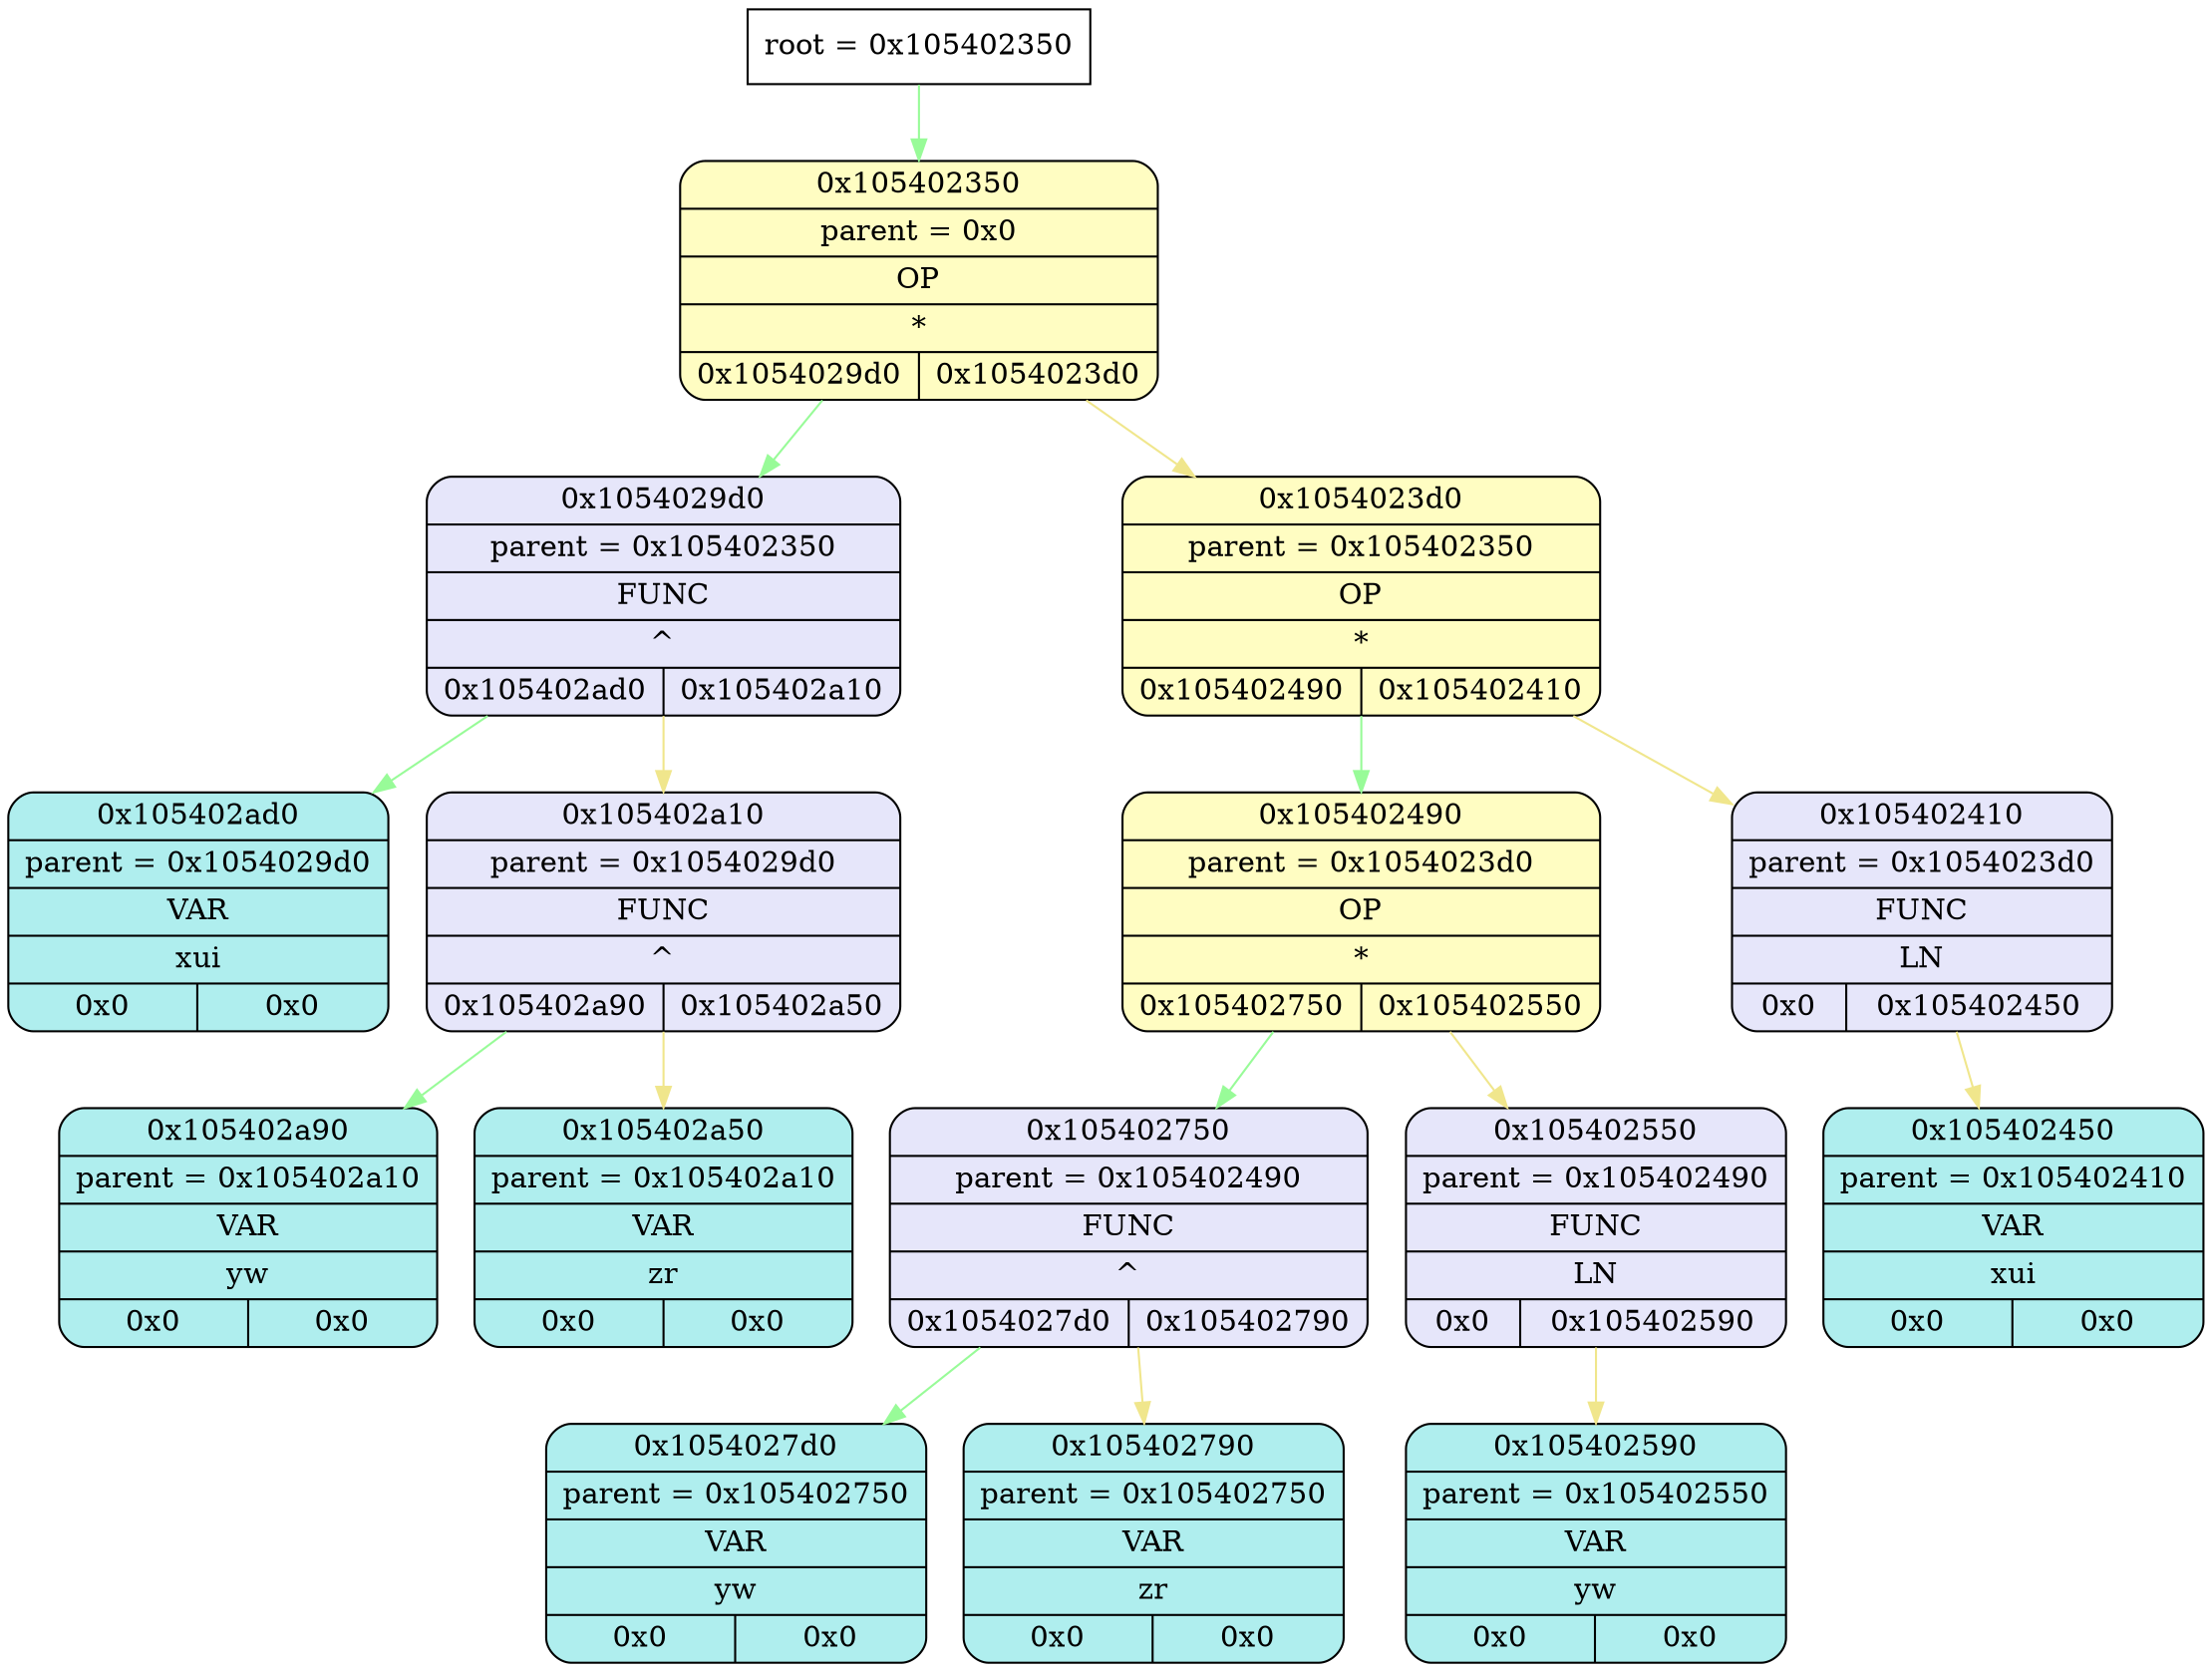 digraph
{
    node_info[shape = record, label = "{root = 0x105402350}"];

    node_info->node_0x105402350 [color = "#98FB98"];
    node_0x105402350[shape = Mrecord, label = "{{0x105402350} | {parent =  0x0} | {OP} | {*} | {0x1054029d0 | 0x1054023d0}}",
                style="filled", fillcolor="#FFFDC2"];
    node_0x1054029d0[shape = Mrecord, label = "{{0x1054029d0} | {parent =  0x105402350} | {FUNC} | {^} | {0x105402ad0 | 0x105402a10}}",
                style="filled", fillcolor="#E6E6FA"];
    node_0x105402ad0[shape = Mrecord, label = "{{0x105402ad0} | {parent =  0x1054029d0} | {VAR} | {xui} | {0x0 | 0x0}}",
                    style="filled", fillcolor="#AFEEEE"];
    node_0x105402a10[shape = Mrecord, label = "{{0x105402a10} | {parent =  0x1054029d0} | {FUNC} | {^} | {0x105402a90 | 0x105402a50}}",
                style="filled", fillcolor="#E6E6FA"];
    node_0x105402a90[shape = Mrecord, label = "{{0x105402a90} | {parent =  0x105402a10} | {VAR} | {yw} | {0x0 | 0x0}}",
                    style="filled", fillcolor="#AFEEEE"];
    node_0x105402a50[shape = Mrecord, label = "{{0x105402a50} | {parent =  0x105402a10} | {VAR} | {zr} | {0x0 | 0x0}}",
                    style="filled", fillcolor="#AFEEEE"];
    node_0x1054023d0[shape = Mrecord, label = "{{0x1054023d0} | {parent =  0x105402350} | {OP} | {*} | {0x105402490 | 0x105402410}}",
                style="filled", fillcolor="#FFFDC2"];
    node_0x105402490[shape = Mrecord, label = "{{0x105402490} | {parent =  0x1054023d0} | {OP} | {*} | {0x105402750 | 0x105402550}}",
                style="filled", fillcolor="#FFFDC2"];
    node_0x105402750[shape = Mrecord, label = "{{0x105402750} | {parent =  0x105402490} | {FUNC} | {^} | {0x1054027d0 | 0x105402790}}",
                style="filled", fillcolor="#E6E6FA"];
    node_0x1054027d0[shape = Mrecord, label = "{{0x1054027d0} | {parent =  0x105402750} | {VAR} | {yw} | {0x0 | 0x0}}",
                    style="filled", fillcolor="#AFEEEE"];
    node_0x105402790[shape = Mrecord, label = "{{0x105402790} | {parent =  0x105402750} | {VAR} | {zr} | {0x0 | 0x0}}",
                    style="filled", fillcolor="#AFEEEE"];
    node_0x105402550[shape = Mrecord, label = "{{0x105402550} | {parent =  0x105402490} | {FUNC} | {LN} | {0x0 | 0x105402590}}",
                style="filled", fillcolor="#E6E6FA"];
    node_0x105402590[shape = Mrecord, label = "{{0x105402590} | {parent =  0x105402550} | {VAR} | {yw} | {0x0 | 0x0}}",
                    style="filled", fillcolor="#AFEEEE"];
    node_0x105402410[shape = Mrecord, label = "{{0x105402410} | {parent =  0x1054023d0} | {FUNC} | {LN} | {0x0 | 0x105402450}}",
                style="filled", fillcolor="#E6E6FA"];
    node_0x105402450[shape = Mrecord, label = "{{0x105402450} | {parent =  0x105402410} | {VAR} | {xui} | {0x0 | 0x0}}",
                    style="filled", fillcolor="#AFEEEE"];
    node_0x105402350->node_0x1054029d0 [color = "#98FB98"];
    node_0x1054029d0->node_0x105402ad0 [color = "#98FB98"];
    node_0x1054029d0->node_0x105402a10 [color = "#F0E68C"];
    node_0x105402a10->node_0x105402a90 [color = "#98FB98"];
    node_0x105402a10->node_0x105402a50 [color = "#F0E68C"];
    node_0x105402350->node_0x1054023d0 [color = "#F0E68C"];
    node_0x1054023d0->node_0x105402490 [color = "#98FB98"];
    node_0x105402490->node_0x105402750 [color = "#98FB98"];
    node_0x105402750->node_0x1054027d0 [color = "#98FB98"];
    node_0x105402750->node_0x105402790 [color = "#F0E68C"];
    node_0x105402490->node_0x105402550 [color = "#F0E68C"];
    node_0x105402550->node_0x105402590 [color = "#F0E68C"];
    node_0x1054023d0->node_0x105402410 [color = "#F0E68C"];
    node_0x105402410->node_0x105402450 [color = "#F0E68C"];
}